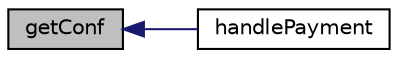 digraph "getConf"
{
  edge [fontname="Helvetica",fontsize="10",labelfontname="Helvetica",labelfontsize="10"];
  node [fontname="Helvetica",fontsize="10",shape=record];
  rankdir="LR";
  Node1 [label="getConf",height=0.2,width=0.4,color="black", fillcolor="grey75", style="filled", fontcolor="black"];
  Node1 -> Node2 [dir="back",color="midnightblue",fontsize="10",style="solid",fontname="Helvetica"];
  Node2 [label="handlePayment",height=0.2,width=0.4,color="black", fillcolor="white", style="filled",URL="$class_s_s_pay_pal_controller.html#a686a812873c1228b03f7c187d9703824",tooltip="handlePayment "];
}
